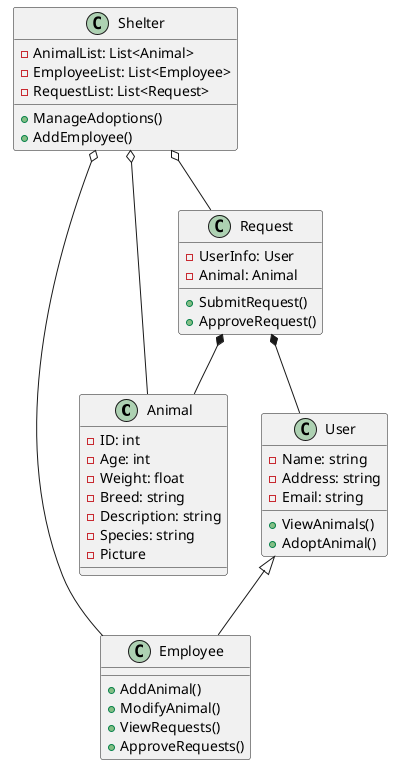 @startuml
class Animal {
    - ID: int
    - Age: int
    - Weight: float
    - Breed: string
    - Description: string
    - Species: string
    - Picture
}

class User {
    - Name: string
    - Address: string
    - Email: string
    + ViewAnimals()
    + AdoptAnimal()
}

class Employee {
    + AddAnimal()
    + ModifyAnimal()
    + ViewRequests()
    + ApproveRequests()
}

class Shelter {
    - AnimalList: List<Animal>
    - EmployeeList: List<Employee>
    - RequestList: List<Request>
    + ManageAdoptions()
    + AddEmployee()
}

class Request {
    - UserInfo: User
    - Animal: Animal
    + SubmitRequest()
    + ApproveRequest()
}


User <|-- Employee
Shelter o-- Animal
Shelter o-- Employee
Shelter o-- Request
Request *-- User
Request *-- Animal
@enduml
